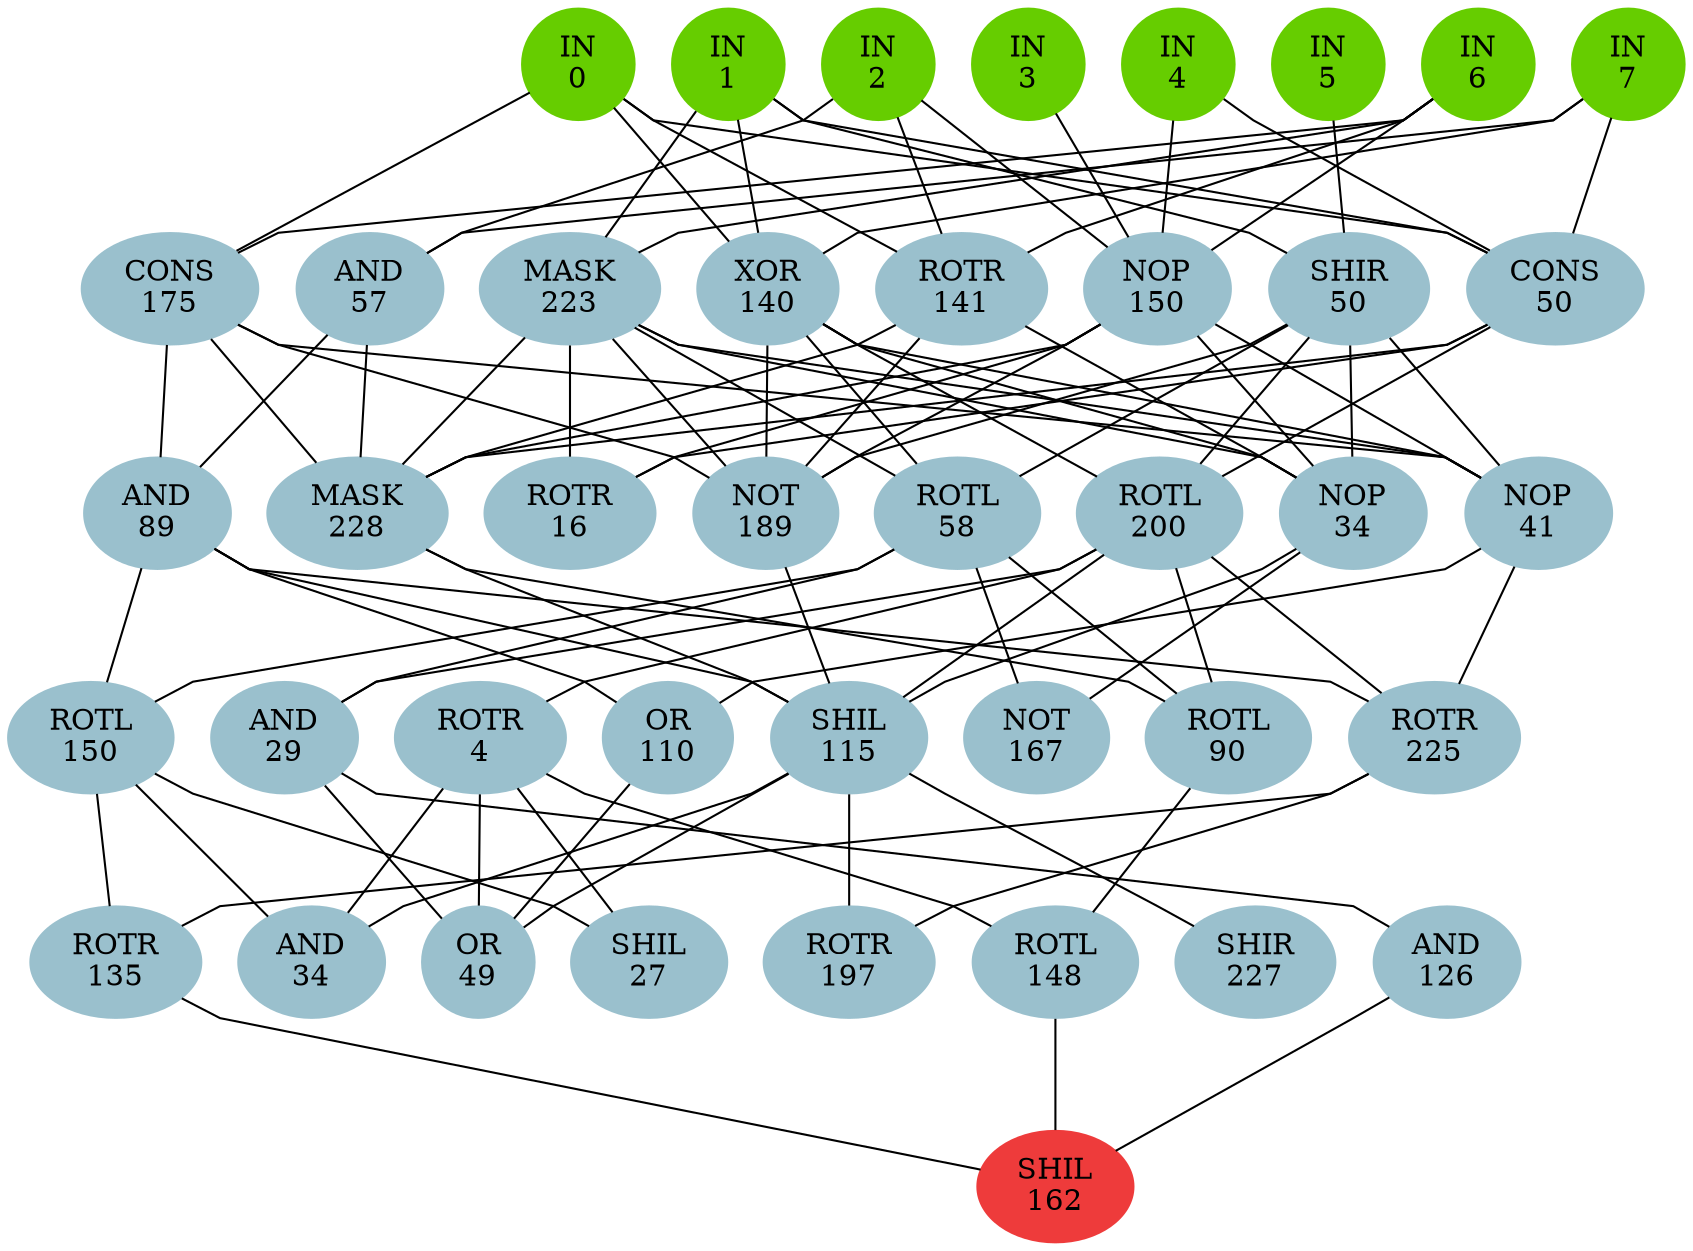 graph EACircuit {
rankdir=BT;
ranksep=0.75;
ordering=out;
splines=polyline;
node [style=filled, color=lightblue2];

{ rank=same;
node [color=chartreuse3];
"-1_0"[label="IN\n0"];
node [color=chartreuse3];
"-1_1"[label="IN\n1"];
node [color=chartreuse3];
"-1_2"[label="IN\n2"];
node [color=chartreuse3];
"-1_3"[label="IN\n3"];
node [color=chartreuse3];
"-1_4"[label="IN\n4"];
node [color=chartreuse3];
"-1_5"[label="IN\n5"];
node [color=chartreuse3];
"-1_6"[label="IN\n6"];
node [color=chartreuse3];
"-1_7"[label="IN\n7"];
}
{ rank=same;
node [color=lightblue3];
"0_0"[label="CONS\n175"];
node [color=lightblue3];
"0_1"[label="AND\n57"];
node [color=lightblue3];
"0_2"[label="MASK\n223"];
node [color=lightblue3];
"0_3"[label="XOR\n140"];
node [color=lightblue3];
"0_4"[label="ROTR\n141"];
node [color=lightblue3];
"0_5"[label="NOP\n150"];
node [color=lightblue3];
"0_6"[label="SHIR\n50"];
node [color=lightblue3];
"0_7"[label="CONS\n50"];
}
{ rank=same;
node [color=lightblue3];
"1_0"[label="AND\n89"];
node [color=lightblue3];
"1_1"[label="MASK\n228"];
node [color=lightblue3];
"1_2"[label="ROTR\n16"];
node [color=lightblue3];
"1_3"[label="NOT\n189"];
node [color=lightblue3];
"1_4"[label="ROTL\n58"];
node [color=lightblue3];
"1_5"[label="ROTL\n200"];
node [color=lightblue3];
"1_6"[label="NOP\n34"];
node [color=lightblue3];
"1_7"[label="NOP\n41"];
}
{ rank=same;
node [color=lightblue3];
"2_0"[label="ROTL\n150"];
node [color=lightblue3];
"2_1"[label="AND\n29"];
node [color=lightblue3];
"2_2"[label="ROTR\n4"];
node [color=lightblue3];
"2_3"[label="OR\n110"];
node [color=lightblue3];
"2_4"[label="SHIL\n115"];
node [color=lightblue3];
"2_5"[label="NOT\n167"];
node [color=lightblue3];
"2_6"[label="ROTL\n90"];
node [color=lightblue3];
"2_7"[label="ROTR\n225"];
}
{ rank=same;
node [color=lightblue3];
"3_0"[label="ROTR\n135"];
node [color=lightblue3];
"3_1"[label="AND\n34"];
node [color=lightblue3];
"3_2"[label="OR\n49"];
node [color=lightblue3];
"3_3"[label="SHIL\n27"];
node [color=lightblue3];
"3_4"[label="ROTR\n197"];
node [color=lightblue3];
"3_5"[label="ROTL\n148"];
node [color=lightblue3];
"3_6"[label="SHIR\n227"];
node [color=lightblue3];
"3_7"[label="AND\n126"];
}
{ rank=same;
node [color=brown2];
"4_0"[label="SHIL\n162"];
}
edge[style=invis];
"-1_0" -- "-1_1" -- "-1_2" -- "-1_3" -- "-1_4" -- "-1_5" -- "-1_6" -- "-1_7";
"0_0" -- "0_1" -- "0_2" -- "0_3" -- "0_4" -- "0_5" -- "0_6" -- "0_7";
"1_0" -- "1_1" -- "1_2" -- "1_3" -- "1_4" -- "1_5" -- "1_6" -- "1_7";
"2_0" -- "2_1" -- "2_2" -- "2_3" -- "2_4" -- "2_5" -- "2_6" -- "2_7";
"3_0" -- "3_1" -- "3_2" -- "3_3" -- "3_4" -- "3_5" -- "3_6" -- "3_7";
"4_0" -- "4_0";
edge[style=solid];
"0_0" -- "-1_0";
"0_0" -- "-1_6";
"0_1" -- "-1_2";
"0_1" -- "-1_7";
"0_2" -- "-1_1";
"0_2" -- "-1_6";
"0_3" -- "-1_0";
"0_3" -- "-1_1";
"0_3" -- "-1_7";
"0_4" -- "-1_0";
"0_4" -- "-1_2";
"0_4" -- "-1_6";
"0_5" -- "-1_2";
"0_5" -- "-1_3";
"0_5" -- "-1_4";
"0_5" -- "-1_6";
"0_6" -- "-1_1";
"0_6" -- "-1_5";
"0_7" -- "-1_0";
"0_7" -- "-1_1";
"0_7" -- "-1_4";
"0_7" -- "-1_7";
"1_0" -- "0_0";
"1_0" -- "0_1";
"1_1" -- "0_0";
"1_1" -- "0_1";
"1_1" -- "0_2";
"1_1" -- "0_4";
"1_1" -- "0_5";
"1_1" -- "0_7";
"1_2" -- "0_2";
"1_2" -- "0_5";
"1_2" -- "0_7";
"1_3" -- "0_0";
"1_3" -- "0_2";
"1_3" -- "0_3";
"1_3" -- "0_4";
"1_3" -- "0_5";
"1_3" -- "0_6";
"1_4" -- "0_2";
"1_4" -- "0_3";
"1_4" -- "0_6";
"1_5" -- "0_3";
"1_5" -- "0_6";
"1_5" -- "0_7";
"1_6" -- "0_2";
"1_6" -- "0_3";
"1_6" -- "0_4";
"1_6" -- "0_5";
"1_6" -- "0_6";
"1_7" -- "0_0";
"1_7" -- "0_2";
"1_7" -- "0_3";
"1_7" -- "0_5";
"1_7" -- "0_6";
"2_0" -- "1_0";
"2_0" -- "1_4";
"2_1" -- "1_4";
"2_1" -- "1_5";
"2_2" -- "1_5";
"2_3" -- "1_0";
"2_3" -- "1_7";
"2_4" -- "1_0";
"2_4" -- "1_1";
"2_4" -- "1_3";
"2_4" -- "1_5";
"2_4" -- "1_6";
"2_5" -- "1_4";
"2_5" -- "1_6";
"2_6" -- "1_1";
"2_6" -- "1_4";
"2_6" -- "1_5";
"2_7" -- "1_0";
"2_7" -- "1_5";
"2_7" -- "1_7";
"3_0" -- "2_0";
"3_0" -- "2_7";
"3_1" -- "2_0";
"3_1" -- "2_2";
"3_1" -- "2_4";
"3_2" -- "2_1";
"3_2" -- "2_2";
"3_2" -- "2_3";
"3_2" -- "2_4";
"3_3" -- "2_0";
"3_3" -- "2_2";
"3_4" -- "2_4";
"3_4" -- "2_7";
"3_5" -- "2_2";
"3_5" -- "2_6";
"3_6" -- "2_4";
"3_7" -- "2_1";
"4_0" -- "3_0";
"4_0" -- "3_5";
"4_0" -- "3_7";
}